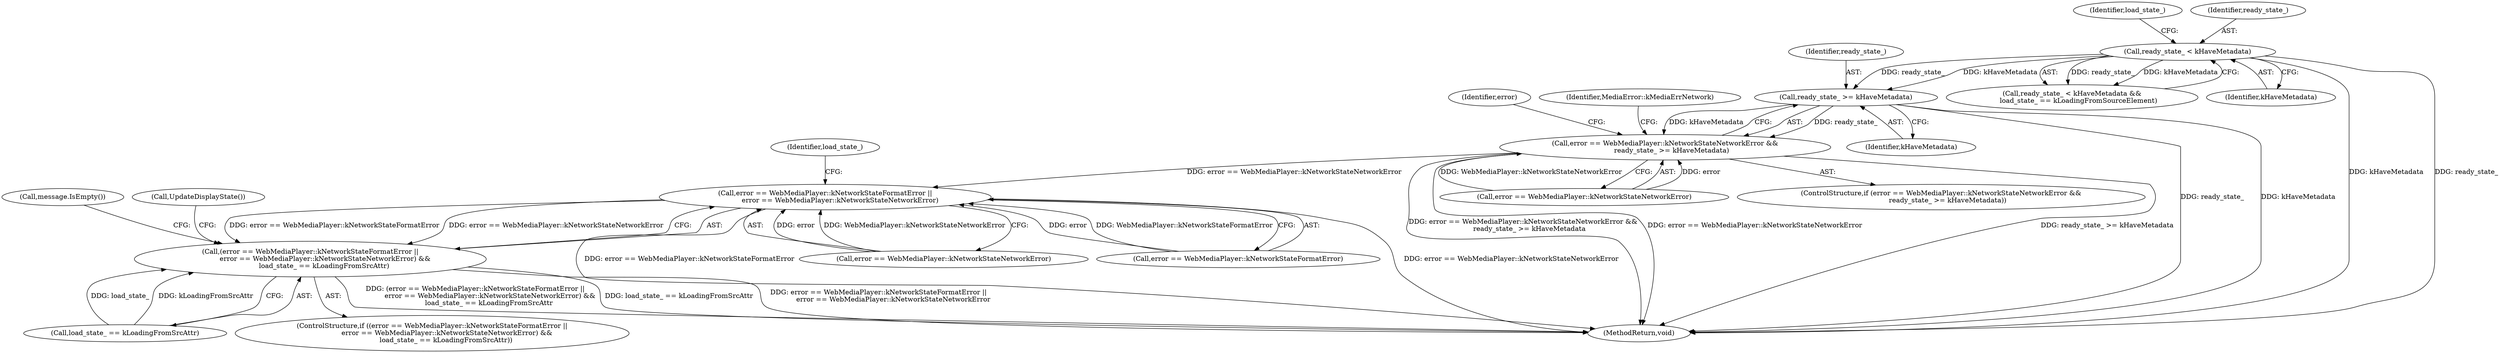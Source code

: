 digraph "0_Chrome_4504a474c069d07104237d0c03bfce7b29a42de6_0@API" {
"1000180" [label="(Call,ready_state_ >= kHaveMetadata)"];
"1000126" [label="(Call,ready_state_ < kHaveMetadata)"];
"1000176" [label="(Call,error == WebMediaPlayer::kNetworkStateNetworkError &&\n      ready_state_ >= kHaveMetadata)"];
"1000201" [label="(Call,error == WebMediaPlayer::kNetworkStateFormatError ||\n              error == WebMediaPlayer::kNetworkStateNetworkError)"];
"1000200" [label="(Call,(error == WebMediaPlayer::kNetworkStateFormatError ||\n              error == WebMediaPlayer::kNetworkStateNetworkError) &&\n             load_state_ == kLoadingFromSrcAttr)"];
"1000182" [label="(Identifier,kHaveMetadata)"];
"1000126" [label="(Call,ready_state_ < kHaveMetadata)"];
"1000175" [label="(ControlStructure,if (error == WebMediaPlayer::kNetworkStateNetworkError &&\n      ready_state_ >= kHaveMetadata))"];
"1000128" [label="(Identifier,kHaveMetadata)"];
"1000191" [label="(Identifier,error)"];
"1000186" [label="(Identifier,MediaError::kMediaErrNetwork)"];
"1000177" [label="(Call,error == WebMediaPlayer::kNetworkStateNetworkError)"];
"1000130" [label="(Identifier,load_state_)"];
"1000180" [label="(Call,ready_state_ >= kHaveMetadata)"];
"1000205" [label="(Call,error == WebMediaPlayer::kNetworkStateNetworkError)"];
"1000213" [label="(Call,message.IsEmpty())"];
"1000200" [label="(Call,(error == WebMediaPlayer::kNetworkStateFormatError ||\n              error == WebMediaPlayer::kNetworkStateNetworkError) &&\n             load_state_ == kLoadingFromSrcAttr)"];
"1000125" [label="(Call,ready_state_ < kHaveMetadata &&\n      load_state_ == kLoadingFromSourceElement)"];
"1000127" [label="(Identifier,ready_state_)"];
"1000228" [label="(MethodReturn,void)"];
"1000202" [label="(Call,error == WebMediaPlayer::kNetworkStateFormatError)"];
"1000201" [label="(Call,error == WebMediaPlayer::kNetworkStateFormatError ||\n              error == WebMediaPlayer::kNetworkStateNetworkError)"];
"1000176" [label="(Call,error == WebMediaPlayer::kNetworkStateNetworkError &&\n      ready_state_ >= kHaveMetadata)"];
"1000209" [label="(Identifier,load_state_)"];
"1000208" [label="(Call,load_state_ == kLoadingFromSrcAttr)"];
"1000199" [label="(ControlStructure,if ((error == WebMediaPlayer::kNetworkStateFormatError ||\n              error == WebMediaPlayer::kNetworkStateNetworkError) &&\n             load_state_ == kLoadingFromSrcAttr))"];
"1000181" [label="(Identifier,ready_state_)"];
"1000227" [label="(Call,UpdateDisplayState())"];
"1000180" -> "1000176"  [label="AST: "];
"1000180" -> "1000182"  [label="CFG: "];
"1000181" -> "1000180"  [label="AST: "];
"1000182" -> "1000180"  [label="AST: "];
"1000176" -> "1000180"  [label="CFG: "];
"1000180" -> "1000228"  [label="DDG: ready_state_"];
"1000180" -> "1000228"  [label="DDG: kHaveMetadata"];
"1000180" -> "1000176"  [label="DDG: ready_state_"];
"1000180" -> "1000176"  [label="DDG: kHaveMetadata"];
"1000126" -> "1000180"  [label="DDG: ready_state_"];
"1000126" -> "1000180"  [label="DDG: kHaveMetadata"];
"1000126" -> "1000125"  [label="AST: "];
"1000126" -> "1000128"  [label="CFG: "];
"1000127" -> "1000126"  [label="AST: "];
"1000128" -> "1000126"  [label="AST: "];
"1000130" -> "1000126"  [label="CFG: "];
"1000125" -> "1000126"  [label="CFG: "];
"1000126" -> "1000228"  [label="DDG: ready_state_"];
"1000126" -> "1000228"  [label="DDG: kHaveMetadata"];
"1000126" -> "1000125"  [label="DDG: ready_state_"];
"1000126" -> "1000125"  [label="DDG: kHaveMetadata"];
"1000176" -> "1000175"  [label="AST: "];
"1000176" -> "1000177"  [label="CFG: "];
"1000177" -> "1000176"  [label="AST: "];
"1000186" -> "1000176"  [label="CFG: "];
"1000191" -> "1000176"  [label="CFG: "];
"1000176" -> "1000228"  [label="DDG: ready_state_ >= kHaveMetadata"];
"1000176" -> "1000228"  [label="DDG: error == WebMediaPlayer::kNetworkStateNetworkError &&\n      ready_state_ >= kHaveMetadata"];
"1000176" -> "1000228"  [label="DDG: error == WebMediaPlayer::kNetworkStateNetworkError"];
"1000177" -> "1000176"  [label="DDG: error"];
"1000177" -> "1000176"  [label="DDG: WebMediaPlayer::kNetworkStateNetworkError"];
"1000176" -> "1000201"  [label="DDG: error == WebMediaPlayer::kNetworkStateNetworkError"];
"1000201" -> "1000200"  [label="AST: "];
"1000201" -> "1000202"  [label="CFG: "];
"1000201" -> "1000205"  [label="CFG: "];
"1000202" -> "1000201"  [label="AST: "];
"1000205" -> "1000201"  [label="AST: "];
"1000209" -> "1000201"  [label="CFG: "];
"1000200" -> "1000201"  [label="CFG: "];
"1000201" -> "1000228"  [label="DDG: error == WebMediaPlayer::kNetworkStateNetworkError"];
"1000201" -> "1000228"  [label="DDG: error == WebMediaPlayer::kNetworkStateFormatError"];
"1000201" -> "1000200"  [label="DDG: error == WebMediaPlayer::kNetworkStateFormatError"];
"1000201" -> "1000200"  [label="DDG: error == WebMediaPlayer::kNetworkStateNetworkError"];
"1000202" -> "1000201"  [label="DDG: error"];
"1000202" -> "1000201"  [label="DDG: WebMediaPlayer::kNetworkStateFormatError"];
"1000205" -> "1000201"  [label="DDG: error"];
"1000205" -> "1000201"  [label="DDG: WebMediaPlayer::kNetworkStateNetworkError"];
"1000200" -> "1000199"  [label="AST: "];
"1000200" -> "1000208"  [label="CFG: "];
"1000208" -> "1000200"  [label="AST: "];
"1000213" -> "1000200"  [label="CFG: "];
"1000227" -> "1000200"  [label="CFG: "];
"1000200" -> "1000228"  [label="DDG: error == WebMediaPlayer::kNetworkStateFormatError ||\n              error == WebMediaPlayer::kNetworkStateNetworkError"];
"1000200" -> "1000228"  [label="DDG: (error == WebMediaPlayer::kNetworkStateFormatError ||\n              error == WebMediaPlayer::kNetworkStateNetworkError) &&\n             load_state_ == kLoadingFromSrcAttr"];
"1000200" -> "1000228"  [label="DDG: load_state_ == kLoadingFromSrcAttr"];
"1000208" -> "1000200"  [label="DDG: load_state_"];
"1000208" -> "1000200"  [label="DDG: kLoadingFromSrcAttr"];
}
